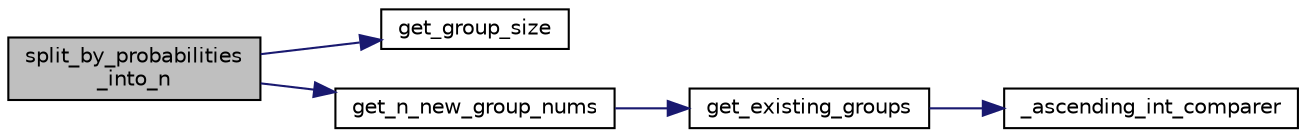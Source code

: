 digraph "split_by_probabilities_into_n"
{
 // LATEX_PDF_SIZE
  edge [fontname="Helvetica",fontsize="10",labelfontname="Helvetica",labelfontsize="10"];
  node [fontname="Helvetica",fontsize="10",shape=record];
  rankdir="LR";
  Node1 [label="split_by_probabilities\l_into_n",height=0.2,width=0.4,color="black", fillcolor="grey75", style="filled", fontcolor="black",tooltip="Allocate each member of the group to one of n groups with custom probabilities for each group."];
  Node1 -> Node2 [color="midnightblue",fontsize="10",style="solid",fontname="Helvetica"];
  Node2 [label="get_group_size",height=0.2,width=0.4,color="black", fillcolor="white", style="filled",URL="$group__getters.html#gad6d2b66296cd80f5bfe303e06de7935c",tooltip="Function to count the number of genotypes that currently belong to the specified group."];
  Node1 -> Node3 [color="midnightblue",fontsize="10",style="solid",fontname="Helvetica"];
  Node3 [label="get_n_new_group_nums",height=0.2,width=0.4,color="black", fillcolor="white", style="filled",URL="$group__supporters.html#ga71dbb7fd0d0317d24aa06b6bbb472367",tooltip="Function to identify the next n sequential integers that do not identify a group that currently has m..."];
  Node3 -> Node4 [color="midnightblue",fontsize="10",style="solid",fontname="Helvetica"];
  Node4 [label="get_existing_groups",height=0.2,width=0.4,color="black", fillcolor="white", style="filled",URL="$group__getters.html#ga9e5a5fb63d74d84617d91d4ae9acf1ee",tooltip="Identify every group number that currently has members."];
  Node4 -> Node5 [color="midnightblue",fontsize="10",style="solid",fontname="Helvetica"];
  Node5 [label="_ascending_int_comparer",height=0.2,width=0.4,color="black", fillcolor="white", style="filled",URL="$group__supporters.html#gadae2e9f7e1061cb20426ba2333b7629b",tooltip="Comparator function for qsort."];
}

